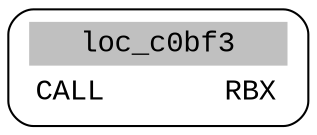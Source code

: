 digraph asm_graph {
1941 [
shape="Mrecord" fontname="Courier New"label =<<table border="0" cellborder="0" cellpadding="3"><tr><td align="center" colspan="2" bgcolor="grey">loc_c0bf3</td></tr><tr><td align="left">CALL       RBX</td></tr></table>> ];
}